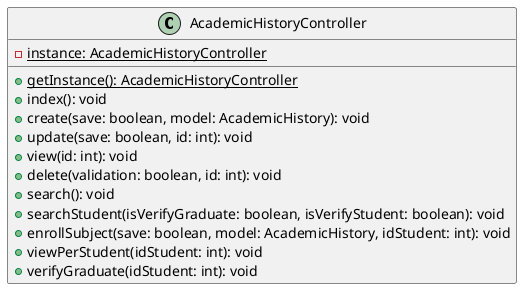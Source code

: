 @startuml

class AcademicHistoryController {
    - {static} instance: AcademicHistoryController

    + {static} getInstance(): AcademicHistoryController
    + index(): void
    + create(save: boolean, model: AcademicHistory): void
    + update(save: boolean, id: int): void
    + view(id: int): void
    + delete(validation: boolean, id: int): void
    + search(): void
    + searchStudent(isVerifyGraduate: boolean, isVerifyStudent: boolean): void
    + enrollSubject(save: boolean, model: AcademicHistory, idStudent: int): void
    + viewPerStudent(idStudent: int): void
    + verifyGraduate(idStudent: int): void
}

@enduml